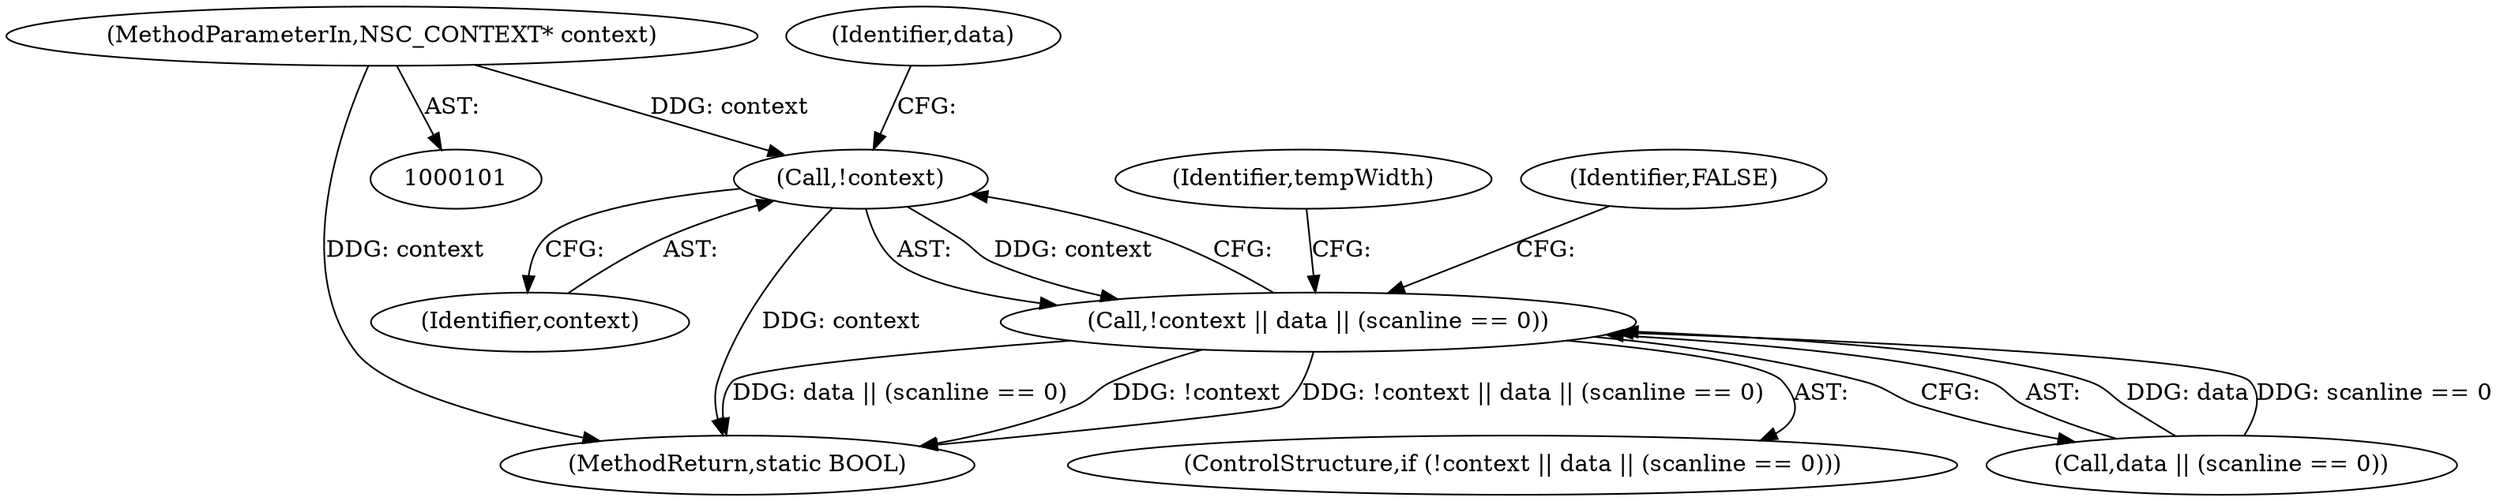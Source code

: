 digraph "0_FreeRDP_d1112c279bd1a327e8e4d0b5f371458bf2579659_5@pointer" {
"1000134" [label="(Call,!context)"];
"1000102" [label="(MethodParameterIn,NSC_CONTEXT* context)"];
"1000133" [label="(Call,!context || data || (scanline == 0))"];
"1000135" [label="(Identifier,context)"];
"1000841" [label="(MethodReturn,static BOOL)"];
"1000132" [label="(ControlStructure,if (!context || data || (scanline == 0)))"];
"1000102" [label="(MethodParameterIn,NSC_CONTEXT* context)"];
"1000133" [label="(Call,!context || data || (scanline == 0))"];
"1000136" [label="(Call,data || (scanline == 0))"];
"1000134" [label="(Call,!context)"];
"1000144" [label="(Identifier,tempWidth)"];
"1000142" [label="(Identifier,FALSE)"];
"1000137" [label="(Identifier,data)"];
"1000134" -> "1000133"  [label="AST: "];
"1000134" -> "1000135"  [label="CFG: "];
"1000135" -> "1000134"  [label="AST: "];
"1000137" -> "1000134"  [label="CFG: "];
"1000133" -> "1000134"  [label="CFG: "];
"1000134" -> "1000841"  [label="DDG: context"];
"1000134" -> "1000133"  [label="DDG: context"];
"1000102" -> "1000134"  [label="DDG: context"];
"1000102" -> "1000101"  [label="AST: "];
"1000102" -> "1000841"  [label="DDG: context"];
"1000133" -> "1000132"  [label="AST: "];
"1000133" -> "1000136"  [label="CFG: "];
"1000136" -> "1000133"  [label="AST: "];
"1000142" -> "1000133"  [label="CFG: "];
"1000144" -> "1000133"  [label="CFG: "];
"1000133" -> "1000841"  [label="DDG: !context"];
"1000133" -> "1000841"  [label="DDG: !context || data || (scanline == 0)"];
"1000133" -> "1000841"  [label="DDG: data || (scanline == 0)"];
"1000136" -> "1000133"  [label="DDG: data"];
"1000136" -> "1000133"  [label="DDG: scanline == 0"];
}
